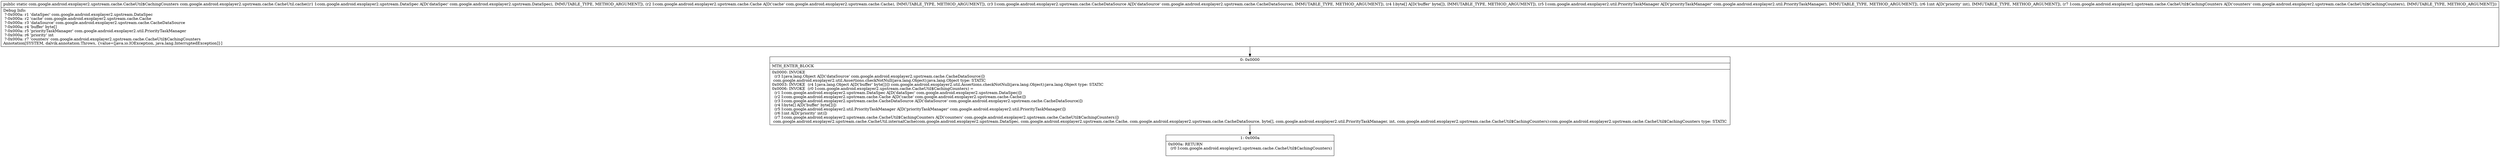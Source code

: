 digraph "CFG forcom.google.android.exoplayer2.upstream.cache.CacheUtil.cache(Lcom\/google\/android\/exoplayer2\/upstream\/DataSpec;Lcom\/google\/android\/exoplayer2\/upstream\/cache\/Cache;Lcom\/google\/android\/exoplayer2\/upstream\/cache\/CacheDataSource;[BLcom\/google\/android\/exoplayer2\/util\/PriorityTaskManager;ILcom\/google\/android\/exoplayer2\/upstream\/cache\/CacheUtil$CachingCounters;)Lcom\/google\/android\/exoplayer2\/upstream\/cache\/CacheUtil$CachingCounters;" {
Node_0 [shape=record,label="{0\:\ 0x0000|MTH_ENTER_BLOCK\l|0x0000: INVOKE  \l  (r3 I:java.lang.Object A[D('dataSource' com.google.android.exoplayer2.upstream.cache.CacheDataSource)])\l com.google.android.exoplayer2.util.Assertions.checkNotNull(java.lang.Object):java.lang.Object type: STATIC \l0x0003: INVOKE  (r4 I:java.lang.Object A[D('buffer' byte[])]) com.google.android.exoplayer2.util.Assertions.checkNotNull(java.lang.Object):java.lang.Object type: STATIC \l0x0006: INVOKE  (r0 I:com.google.android.exoplayer2.upstream.cache.CacheUtil$CachingCounters) = \l  (r1 I:com.google.android.exoplayer2.upstream.DataSpec A[D('dataSpec' com.google.android.exoplayer2.upstream.DataSpec)])\l  (r2 I:com.google.android.exoplayer2.upstream.cache.Cache A[D('cache' com.google.android.exoplayer2.upstream.cache.Cache)])\l  (r3 I:com.google.android.exoplayer2.upstream.cache.CacheDataSource A[D('dataSource' com.google.android.exoplayer2.upstream.cache.CacheDataSource)])\l  (r4 I:byte[] A[D('buffer' byte[])])\l  (r5 I:com.google.android.exoplayer2.util.PriorityTaskManager A[D('priorityTaskManager' com.google.android.exoplayer2.util.PriorityTaskManager)])\l  (r6 I:int A[D('priority' int)])\l  (r7 I:com.google.android.exoplayer2.upstream.cache.CacheUtil$CachingCounters A[D('counters' com.google.android.exoplayer2.upstream.cache.CacheUtil$CachingCounters)])\l com.google.android.exoplayer2.upstream.cache.CacheUtil.internalCache(com.google.android.exoplayer2.upstream.DataSpec, com.google.android.exoplayer2.upstream.cache.Cache, com.google.android.exoplayer2.upstream.cache.CacheDataSource, byte[], com.google.android.exoplayer2.util.PriorityTaskManager, int, com.google.android.exoplayer2.upstream.cache.CacheUtil$CachingCounters):com.google.android.exoplayer2.upstream.cache.CacheUtil$CachingCounters type: STATIC \l}"];
Node_1 [shape=record,label="{1\:\ 0x000a|0x000a: RETURN  \l  (r0 I:com.google.android.exoplayer2.upstream.cache.CacheUtil$CachingCounters)\l \l}"];
MethodNode[shape=record,label="{public static com.google.android.exoplayer2.upstream.cache.CacheUtil$CachingCounters com.google.android.exoplayer2.upstream.cache.CacheUtil.cache((r1 I:com.google.android.exoplayer2.upstream.DataSpec A[D('dataSpec' com.google.android.exoplayer2.upstream.DataSpec), IMMUTABLE_TYPE, METHOD_ARGUMENT]), (r2 I:com.google.android.exoplayer2.upstream.cache.Cache A[D('cache' com.google.android.exoplayer2.upstream.cache.Cache), IMMUTABLE_TYPE, METHOD_ARGUMENT]), (r3 I:com.google.android.exoplayer2.upstream.cache.CacheDataSource A[D('dataSource' com.google.android.exoplayer2.upstream.cache.CacheDataSource), IMMUTABLE_TYPE, METHOD_ARGUMENT]), (r4 I:byte[] A[D('buffer' byte[]), IMMUTABLE_TYPE, METHOD_ARGUMENT]), (r5 I:com.google.android.exoplayer2.util.PriorityTaskManager A[D('priorityTaskManager' com.google.android.exoplayer2.util.PriorityTaskManager), IMMUTABLE_TYPE, METHOD_ARGUMENT]), (r6 I:int A[D('priority' int), IMMUTABLE_TYPE, METHOD_ARGUMENT]), (r7 I:com.google.android.exoplayer2.upstream.cache.CacheUtil$CachingCounters A[D('counters' com.google.android.exoplayer2.upstream.cache.CacheUtil$CachingCounters), IMMUTABLE_TYPE, METHOD_ARGUMENT]))  | Debug Info:\l  ?\-0x000a: r1 'dataSpec' com.google.android.exoplayer2.upstream.DataSpec\l  ?\-0x000a: r2 'cache' com.google.android.exoplayer2.upstream.cache.Cache\l  ?\-0x000a: r3 'dataSource' com.google.android.exoplayer2.upstream.cache.CacheDataSource\l  ?\-0x000a: r4 'buffer' byte[]\l  ?\-0x000a: r5 'priorityTaskManager' com.google.android.exoplayer2.util.PriorityTaskManager\l  ?\-0x000a: r6 'priority' int\l  ?\-0x000a: r7 'counters' com.google.android.exoplayer2.upstream.cache.CacheUtil$CachingCounters\lAnnotation[SYSTEM, dalvik.annotation.Throws, \{value=[java.io.IOException, java.lang.InterruptedException]\}]\l}"];
MethodNode -> Node_0;
Node_0 -> Node_1;
}


